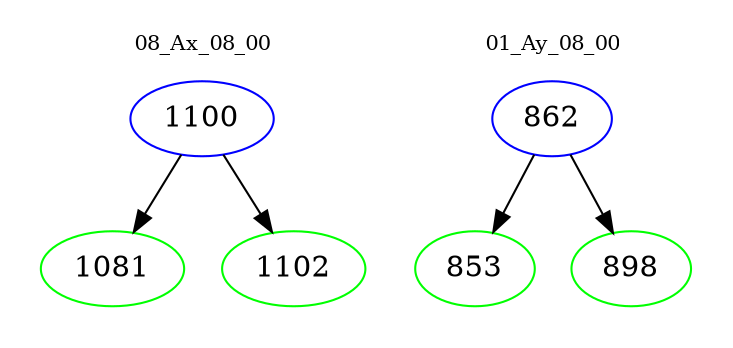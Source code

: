 digraph{
subgraph cluster_0 {
color = white
label = "08_Ax_08_00";
fontsize=10;
T0_1100 [label="1100", color="blue"]
T0_1100 -> T0_1081 [color="black"]
T0_1081 [label="1081", color="green"]
T0_1100 -> T0_1102 [color="black"]
T0_1102 [label="1102", color="green"]
}
subgraph cluster_1 {
color = white
label = "01_Ay_08_00";
fontsize=10;
T1_862 [label="862", color="blue"]
T1_862 -> T1_853 [color="black"]
T1_853 [label="853", color="green"]
T1_862 -> T1_898 [color="black"]
T1_898 [label="898", color="green"]
}
}
